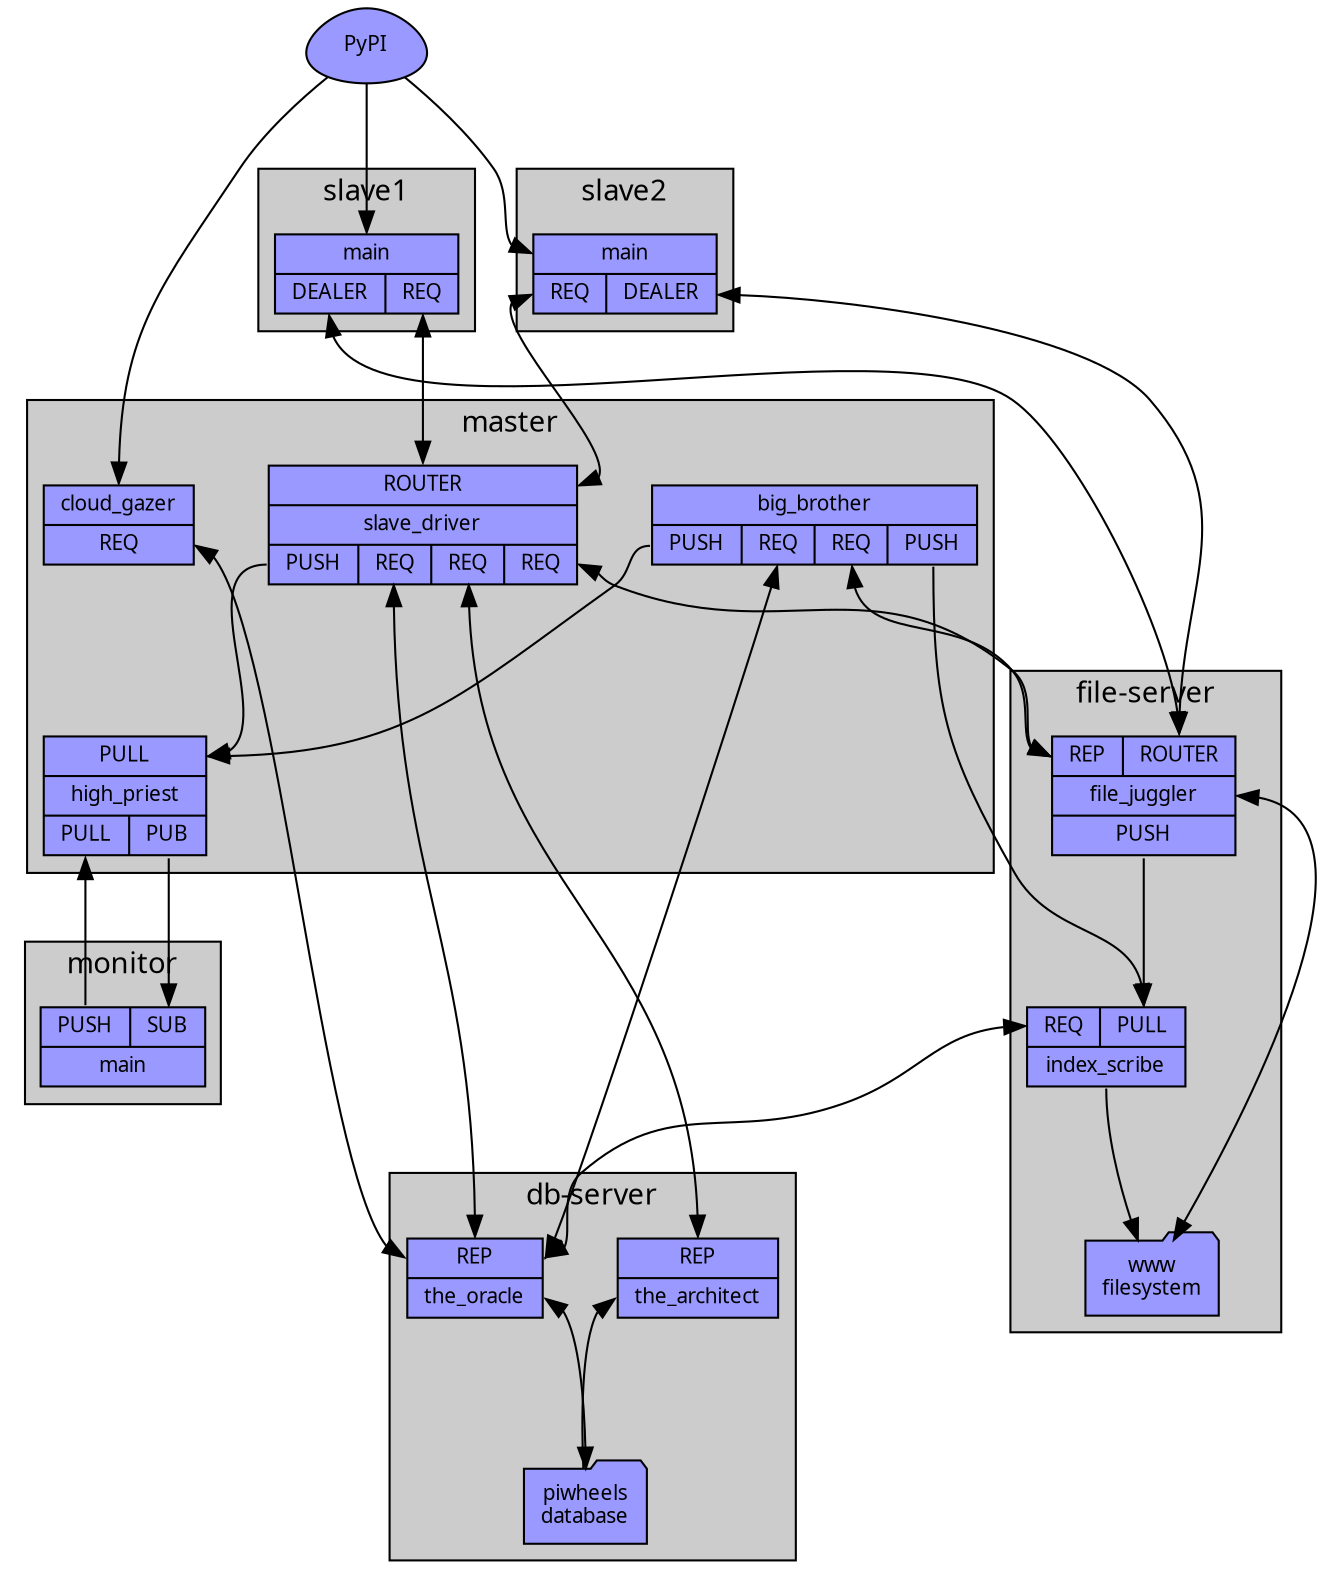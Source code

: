digraph piwheels {
    graph [nodesep=0.5, ranksep=1, style=filled, fontname=Sans, fontsize=14, fillcolor="#cccccc"];
    node [shape=record, fontname=Sans, fontsize=10, style=filled, fillcolor="#9999ff", penwidth=1];
    edge [fontname=Sans, fontsize=8];

    pypi [label="PyPI", shape=egg];

    subgraph cluster_db_server {
        graph [label="db-server"];

        the_oracle [label="{<db>REP|<t>the_oracle}"];
        the_architect [label="{<builds>REP|<t>the_architect}"];
        db [label="piwheels\ndatabase", shape=folder];

        the_oracle:t->db [dir=both];
        the_architect:t->db [dir=back];
    }

    subgraph cluster_file_server {
        graph [label="file-server"];

        file_juggler [label="{{<fs>REP|<slaves>ROUTER}|<t>file_juggler|{<indexes>PUSH}}"];
        index_scribe [label="{{<db>REQ|<indexes>PULL}|<t>index_scribe}"];
        fs [label="www\nfilesystem", shape=folder];

        index_scribe:t->fs;
        file_juggler:t->fs [dir=both];
    }

    subgraph cluster_master {
        graph [label="master"];

        cloud_gazer [label="{<t>cloud_gazer|<db>REQ}"];
        high_priest [label="{{<int_status>PULL}|high_priest|{<control>PULL|<ext_status>PUB}}"];
        big_brother [label="{<t>big_brother|{<int_status>PUSH|<db>REQ|<fs>REQ|<indexes>PUSH}}"];
        slave_driver [label="{{<slaves>ROUTER}|<t>slave_driver|{<int_status>PUSH|<db>REQ|<builds>REQ|<fs>REQ}}"];

        big_brother:int_status->high_priest:int_status;
        slave_driver:int_status->high_priest:int_status;
    }

    subgraph cluster_monitor {
        graph [label="monitor"];
        monitor [label="{{<control>PUSH|<status>SUB}|<t>main}"];
    }

    subgraph cluster_slave1 {
        graph [label="slave1"];
        slave1 [label="{<t>main|{<files>DEALER|<builds>REQ}}"];
    }

    subgraph cluster_slave2 {
        graph [label="slave2"];
        slave2 [label="{<t>main|{<builds>REQ|<files>DEALER}}"];
    }

    pypi->cloud_gazer:t;
    pypi->slave1:t;
    pypi->slave2:t;
    slave1:builds->slave_driver:slaves [dir=both];
    slave2:builds->slave_driver:slaves [dir=both];
    slave1:files->file_juggler:slaves [dir=both];
    slave2:files->file_juggler:slaves [dir=both];
    high_priest:ext_status->monitor:status;
    monitor:control->high_priest:control;

    cloud_gazer:db->the_oracle:db [dir=both];
    file_juggler:indexes->index_scribe:indexes;
    big_brother:indexes->index_scribe:indexes;
    index_scribe:db->the_oracle:db [dir=both];
    big_brother:db->the_oracle:db [dir=both];
    big_brother:fs->file_juggler:fs [dir=both];
    slave_driver:fs->file_juggler:fs [dir=both];
    slave_driver:db->the_oracle:db [dir=both];
    slave_driver:builds->the_architect:builds [dir=both];
}
